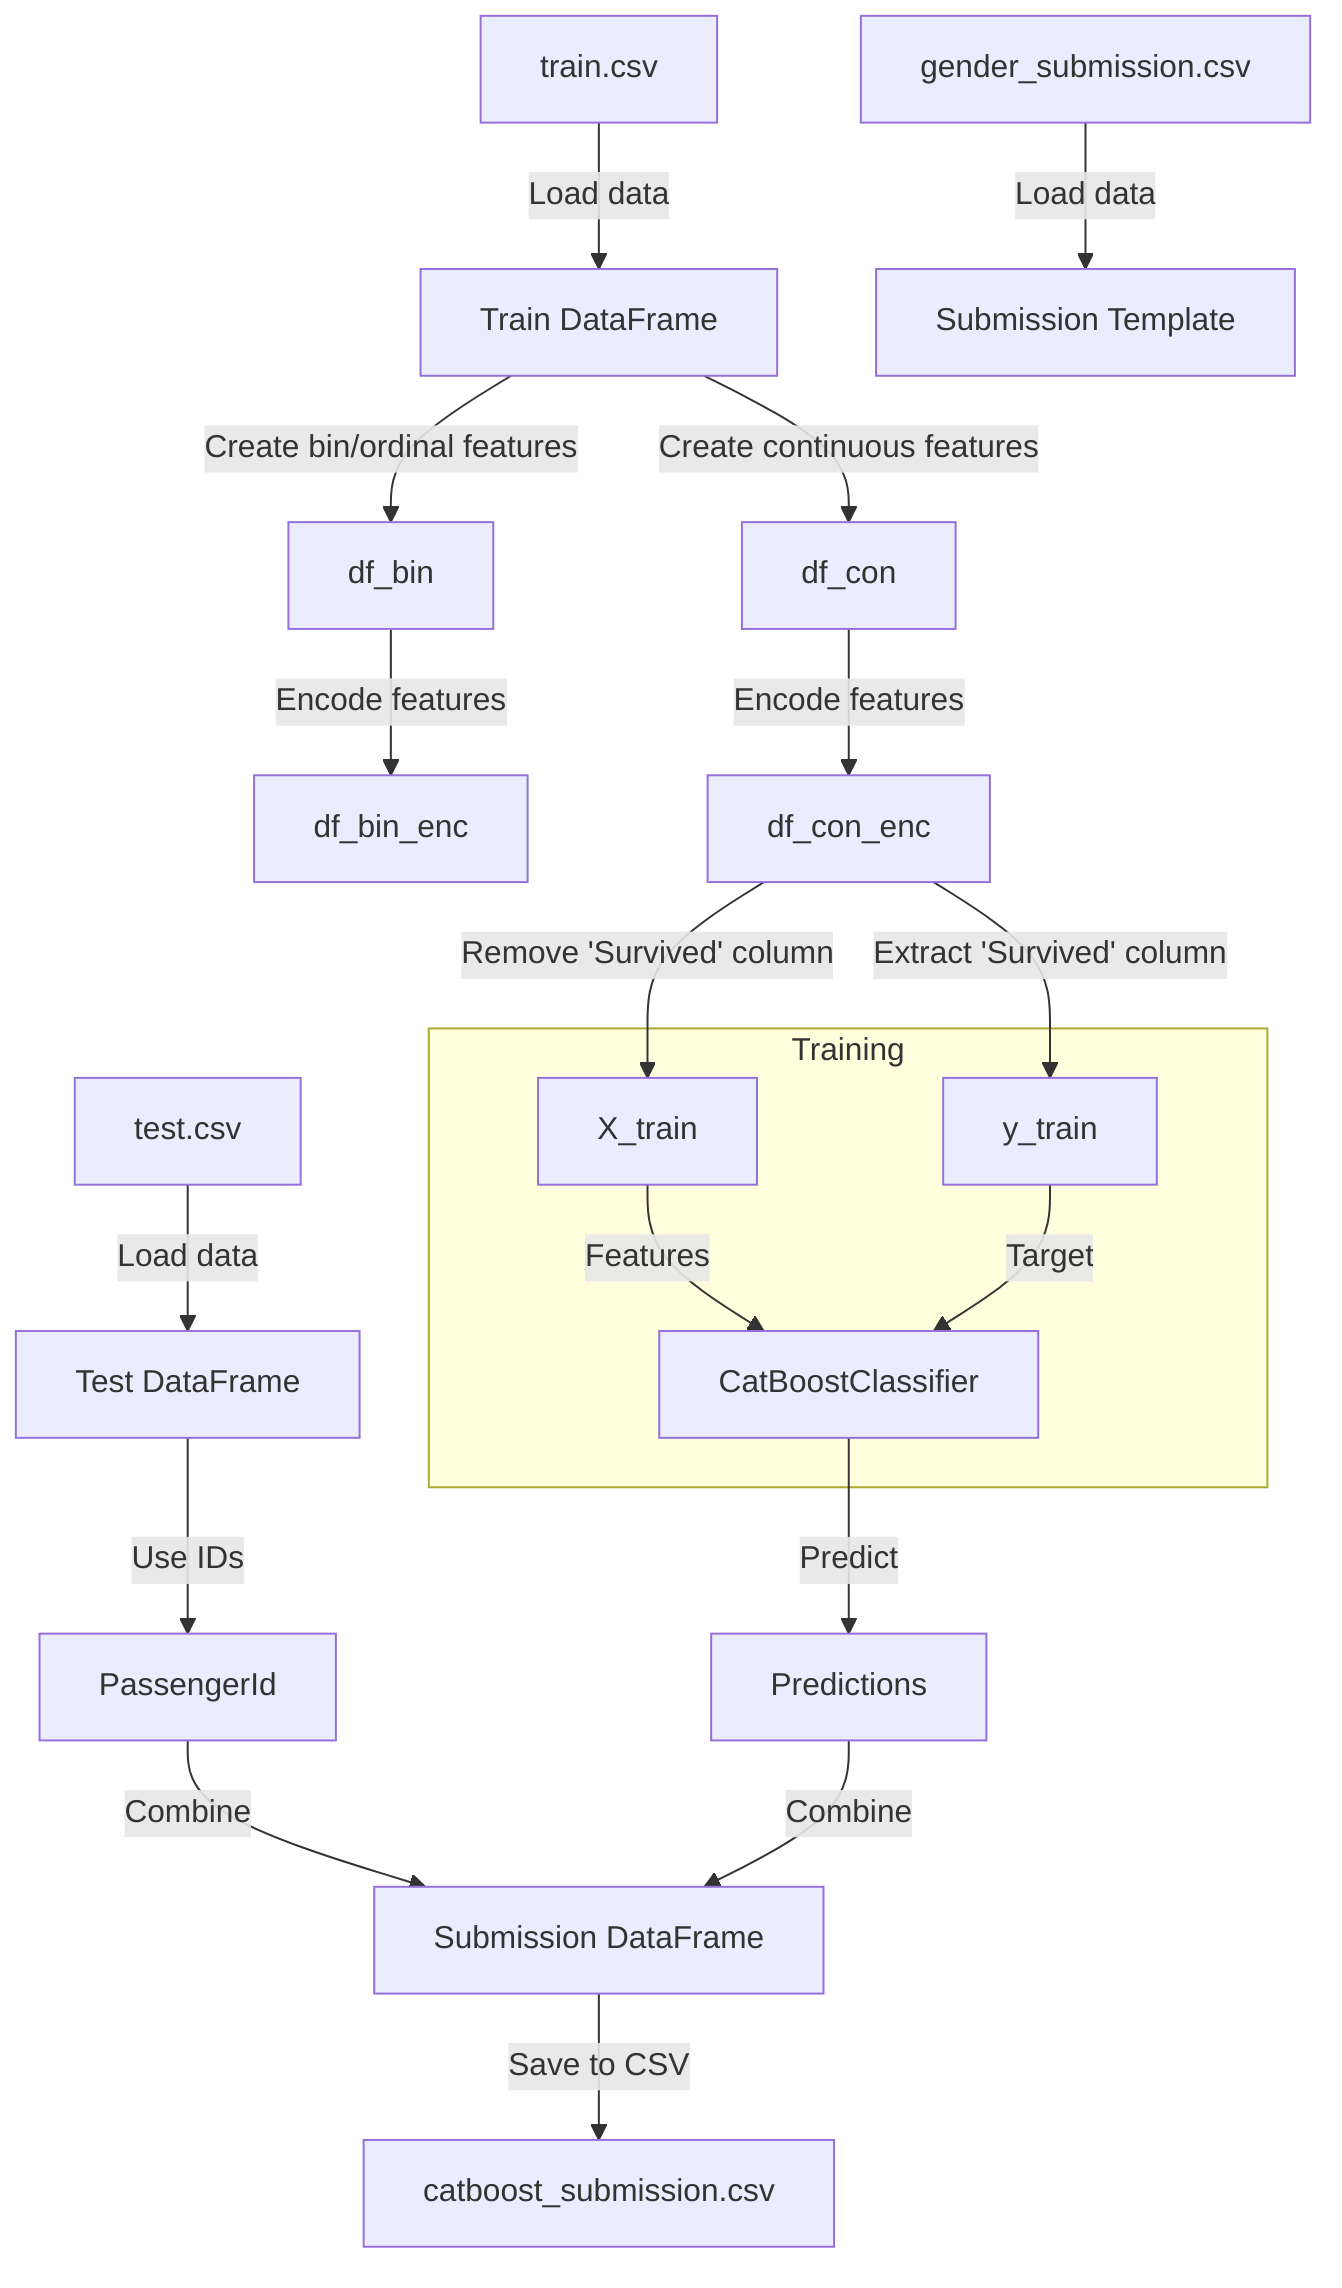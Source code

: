 flowchart TD;
    %% Data Sources
    A["train.csv"] -->|Load data| B["Train DataFrame"];
    A2["test.csv"] -->|Load data| B2["Test DataFrame"];
    A3["gender_submission.csv"] -->|Load data| I["Submission Template"];

    %% Data Preparation
    B -->|Create bin/ordinal features| C["df_bin"];
    B -->|Create continuous features| D["df_con"];

    %% Feature Engineering
    C -->|Encode features| E["df_bin_enc"];
    D -->|Encode features| F["df_con_enc"];
    F -->|Remove 'Survived' column| G["X_train"];
    F -->|Extract 'Survived' column| H["y_train"];

    %% Model Training
    subgraph Training;
        G -->|Features| J["CatBoostClassifier"];
        H -->|Target| J;
    end;
    J -->|Predict| K["Predictions"];

    %% Results
    B2 -->|Use IDs| L["PassengerId"];
    L -->|Combine| M["Submission DataFrame"];
    K -->|Combine| M;
    M -->|Save to CSV| N["catboost_submission.csv"];